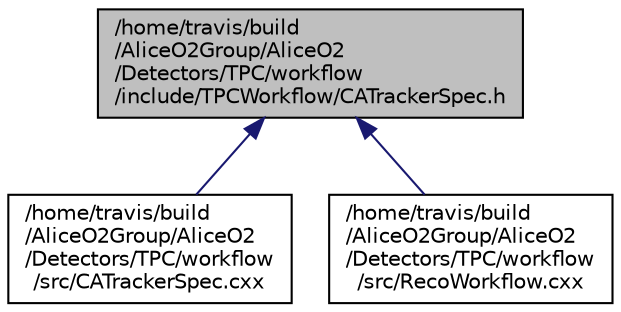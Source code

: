 digraph "/home/travis/build/AliceO2Group/AliceO2/Detectors/TPC/workflow/include/TPCWorkflow/CATrackerSpec.h"
{
 // INTERACTIVE_SVG=YES
  bgcolor="transparent";
  edge [fontname="Helvetica",fontsize="10",labelfontname="Helvetica",labelfontsize="10"];
  node [fontname="Helvetica",fontsize="10",shape=record];
  Node118 [label="/home/travis/build\l/AliceO2Group/AliceO2\l/Detectors/TPC/workflow\l/include/TPCWorkflow/CATrackerSpec.h",height=0.2,width=0.4,color="black", fillcolor="grey75", style="filled", fontcolor="black"];
  Node118 -> Node119 [dir="back",color="midnightblue",fontsize="10",style="solid",fontname="Helvetica"];
  Node119 [label="/home/travis/build\l/AliceO2Group/AliceO2\l/Detectors/TPC/workflow\l/src/CATrackerSpec.cxx",height=0.2,width=0.4,color="black",URL="$da/d78/CATrackerSpec_8cxx.html",tooltip="Processor spec for running TPC CA tracking. "];
  Node118 -> Node120 [dir="back",color="midnightblue",fontsize="10",style="solid",fontname="Helvetica"];
  Node120 [label="/home/travis/build\l/AliceO2Group/AliceO2\l/Detectors/TPC/workflow\l/src/RecoWorkflow.cxx",height=0.2,width=0.4,color="black",URL="$d0/d80/TPC_2workflow_2src_2RecoWorkflow_8cxx.html"];
}
